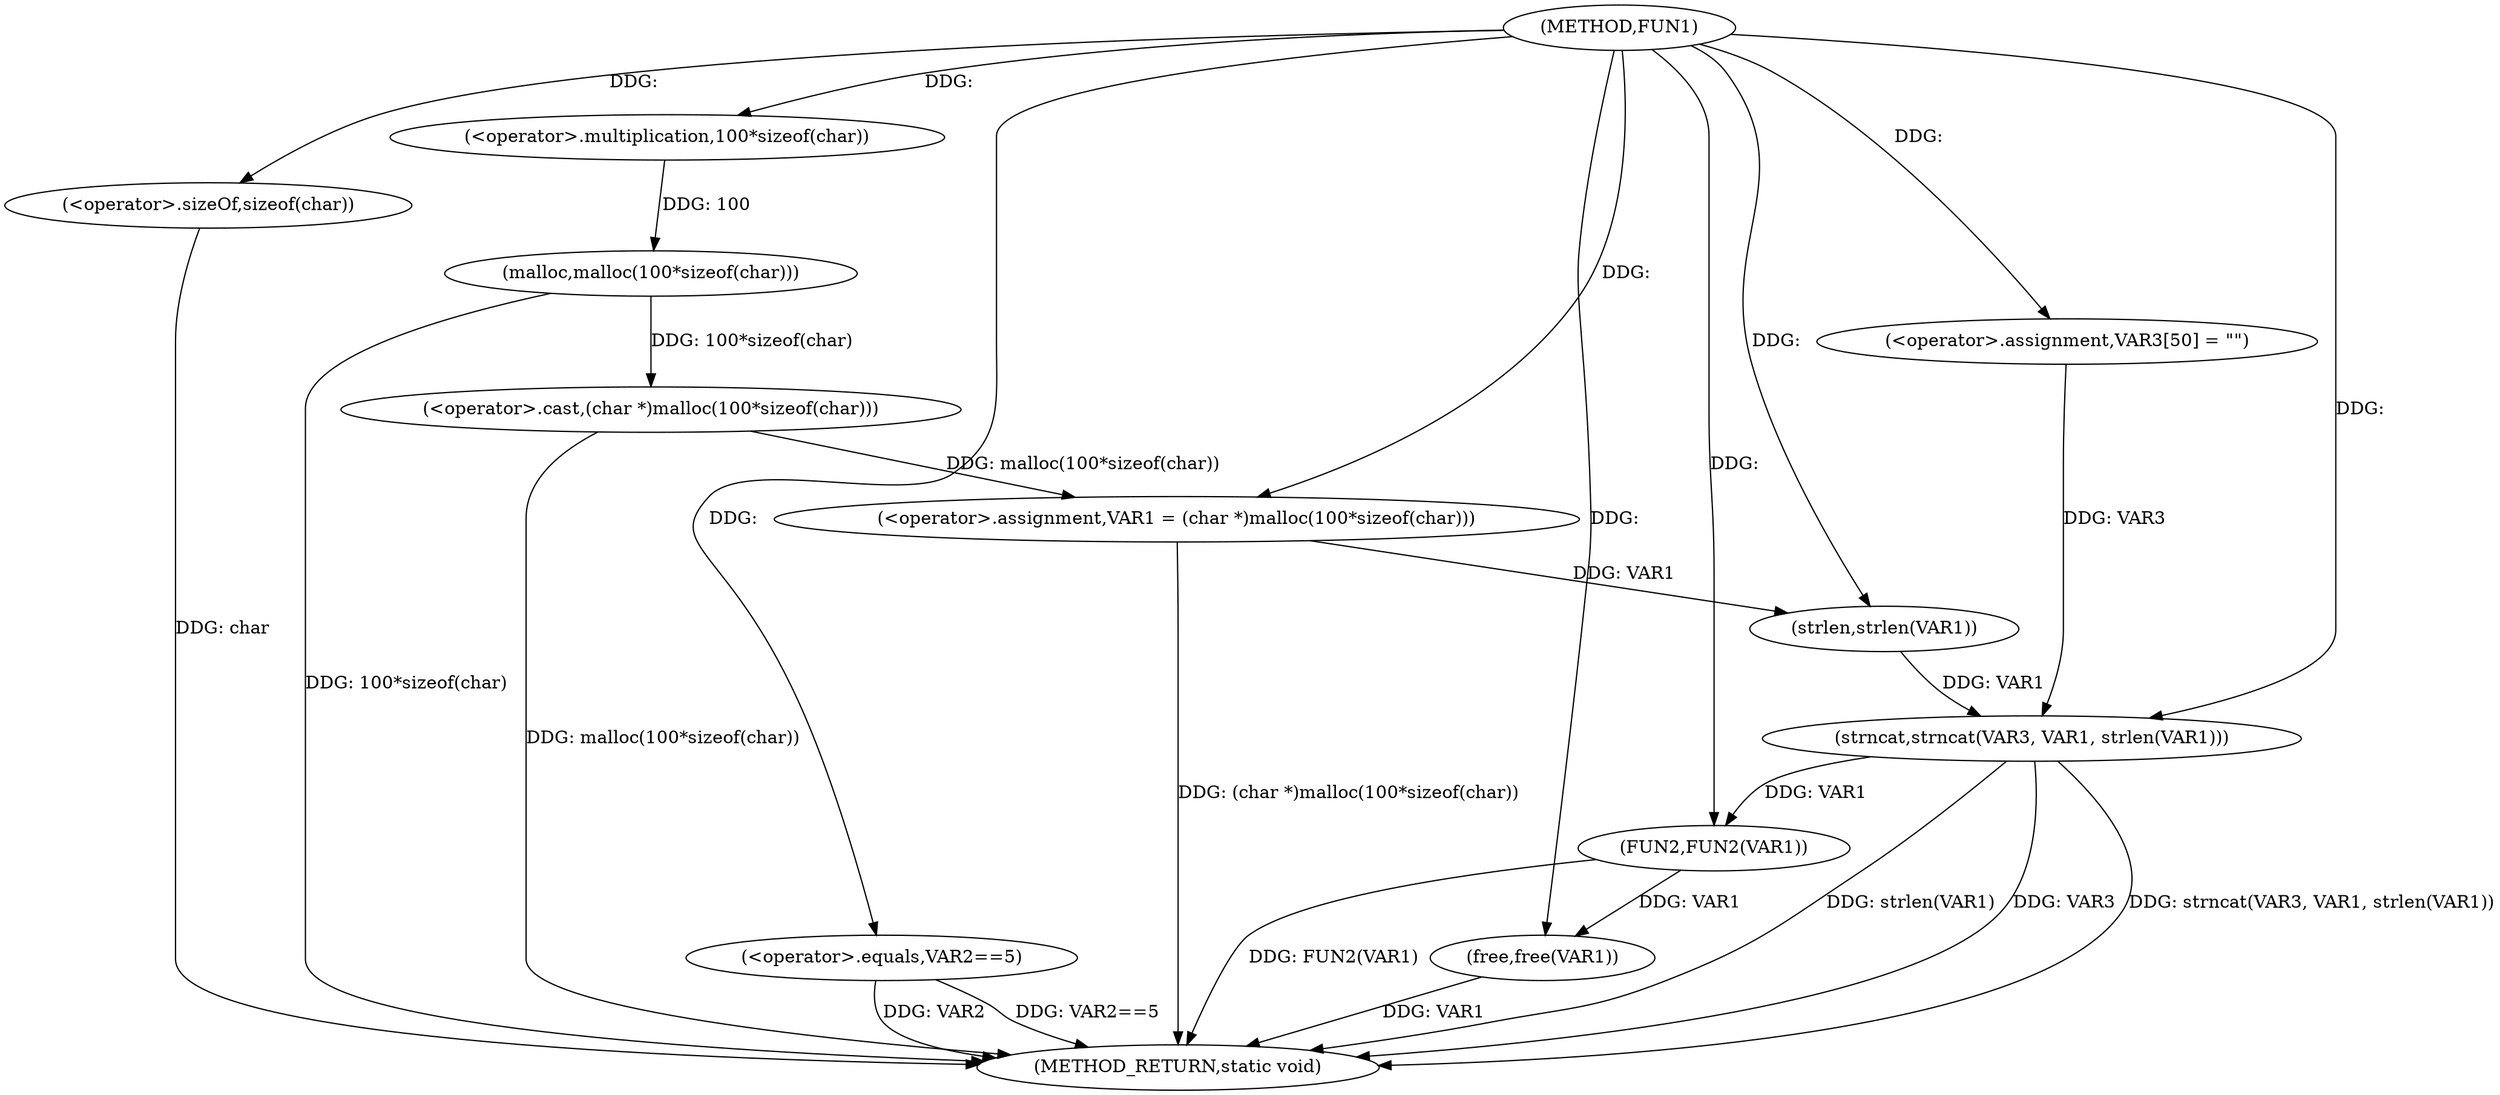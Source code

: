 digraph FUN1 {  
"1000100" [label = "(METHOD,FUN1)" ]
"1000131" [label = "(METHOD_RETURN,static void)" ]
"1000103" [label = "(<operator>.assignment,VAR1 = (char *)malloc(100*sizeof(char)))" ]
"1000105" [label = "(<operator>.cast,(char *)malloc(100*sizeof(char)))" ]
"1000107" [label = "(malloc,malloc(100*sizeof(char)))" ]
"1000108" [label = "(<operator>.multiplication,100*sizeof(char))" ]
"1000110" [label = "(<operator>.sizeOf,sizeof(char))" ]
"1000113" [label = "(<operator>.equals,VAR2==5)" ]
"1000119" [label = "(<operator>.assignment,VAR3[50] = \"\")" ]
"1000122" [label = "(strncat,strncat(VAR3, VAR1, strlen(VAR1)))" ]
"1000125" [label = "(strlen,strlen(VAR1))" ]
"1000127" [label = "(FUN2,FUN2(VAR1))" ]
"1000129" [label = "(free,free(VAR1))" ]
  "1000129" -> "1000131"  [ label = "DDG: VAR1"] 
  "1000122" -> "1000131"  [ label = "DDG: strlen(VAR1)"] 
  "1000107" -> "1000131"  [ label = "DDG: 100*sizeof(char)"] 
  "1000105" -> "1000131"  [ label = "DDG: malloc(100*sizeof(char))"] 
  "1000103" -> "1000131"  [ label = "DDG: (char *)malloc(100*sizeof(char))"] 
  "1000113" -> "1000131"  [ label = "DDG: VAR2"] 
  "1000122" -> "1000131"  [ label = "DDG: VAR3"] 
  "1000127" -> "1000131"  [ label = "DDG: FUN2(VAR1)"] 
  "1000122" -> "1000131"  [ label = "DDG: strncat(VAR3, VAR1, strlen(VAR1))"] 
  "1000110" -> "1000131"  [ label = "DDG: char"] 
  "1000113" -> "1000131"  [ label = "DDG: VAR2==5"] 
  "1000105" -> "1000103"  [ label = "DDG: malloc(100*sizeof(char))"] 
  "1000100" -> "1000103"  [ label = "DDG: "] 
  "1000107" -> "1000105"  [ label = "DDG: 100*sizeof(char)"] 
  "1000108" -> "1000107"  [ label = "DDG: 100"] 
  "1000100" -> "1000108"  [ label = "DDG: "] 
  "1000100" -> "1000110"  [ label = "DDG: "] 
  "1000100" -> "1000113"  [ label = "DDG: "] 
  "1000100" -> "1000119"  [ label = "DDG: "] 
  "1000119" -> "1000122"  [ label = "DDG: VAR3"] 
  "1000100" -> "1000122"  [ label = "DDG: "] 
  "1000125" -> "1000122"  [ label = "DDG: VAR1"] 
  "1000103" -> "1000125"  [ label = "DDG: VAR1"] 
  "1000100" -> "1000125"  [ label = "DDG: "] 
  "1000122" -> "1000127"  [ label = "DDG: VAR1"] 
  "1000100" -> "1000127"  [ label = "DDG: "] 
  "1000127" -> "1000129"  [ label = "DDG: VAR1"] 
  "1000100" -> "1000129"  [ label = "DDG: "] 
}

